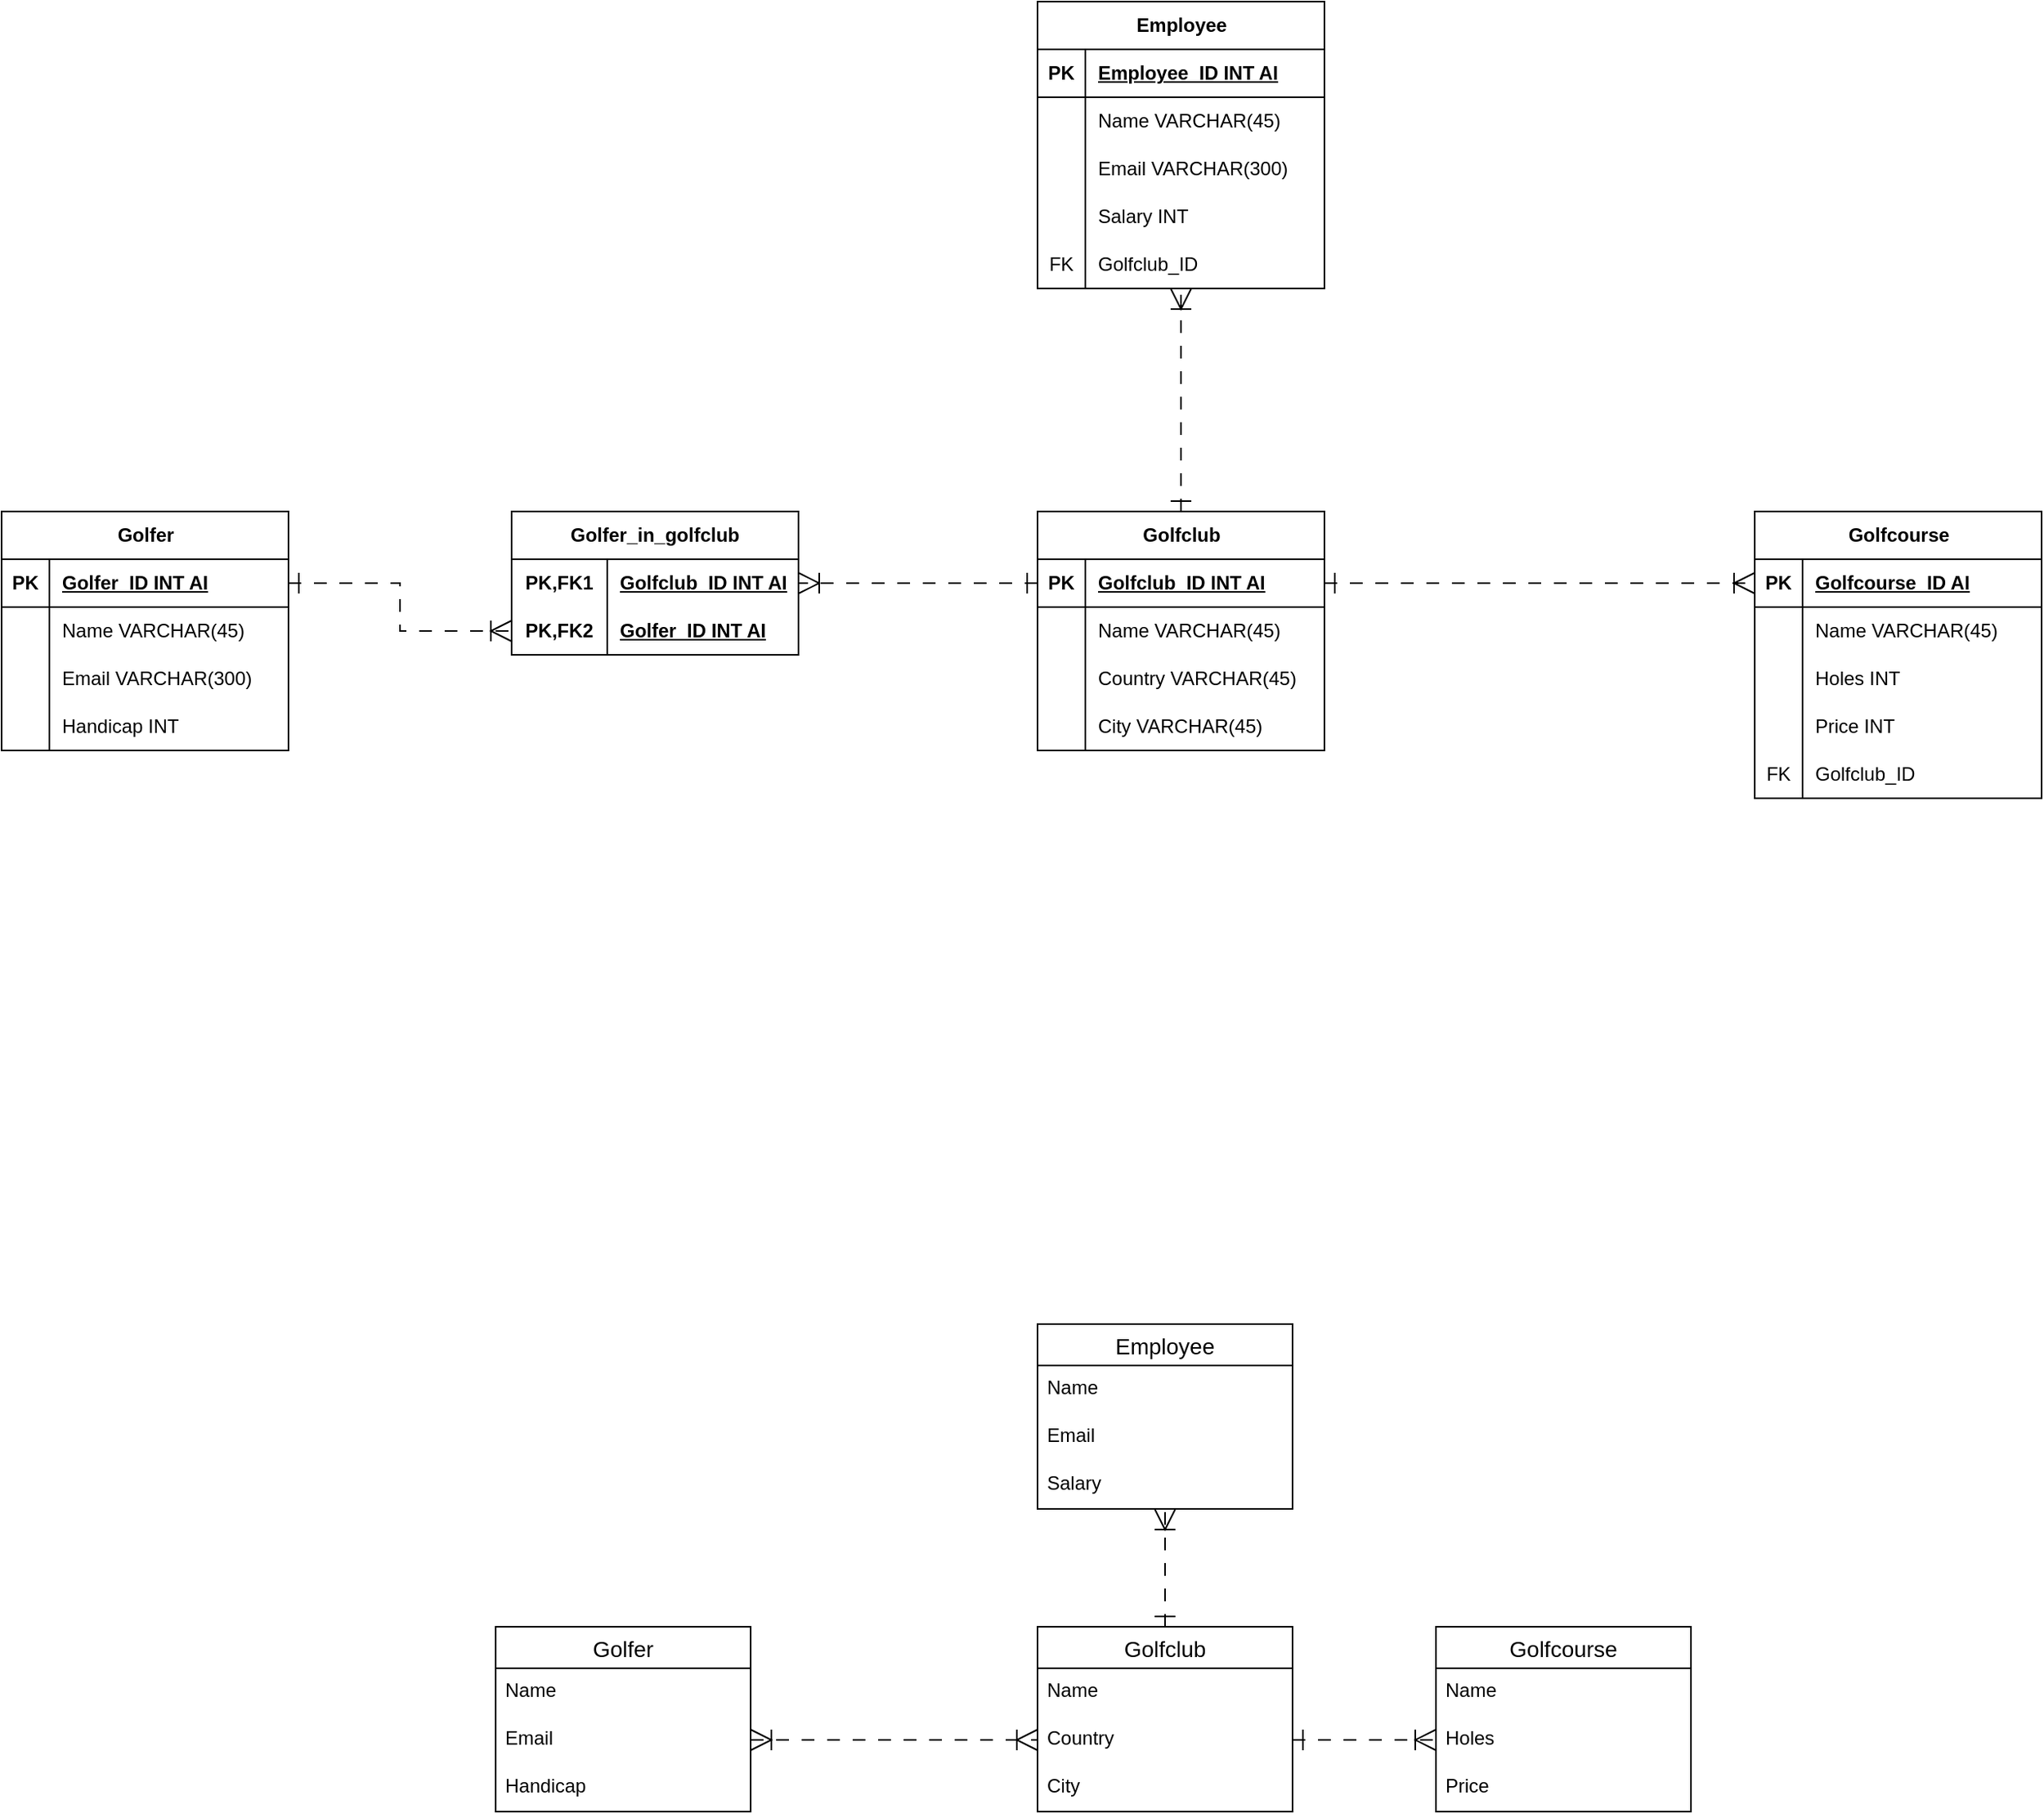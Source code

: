 <mxfile version="22.1.18" type="device">
  <diagram id="R2lEEEUBdFMjLlhIrx00" name="Page-1">
    <mxGraphModel dx="2528" dy="3124" grid="1" gridSize="10" guides="1" tooltips="1" connect="1" arrows="1" fold="1" page="1" pageScale="1" pageWidth="850" pageHeight="1100" math="0" shadow="0" extFonts="Permanent Marker^https://fonts.googleapis.com/css?family=Permanent+Marker">
      <root>
        <mxCell id="0" />
        <mxCell id="1" parent="0" />
        <mxCell id="pBUj-NzkhNR7equTTEae-1" value="Golfer" style="swimlane;fontStyle=0;childLayout=stackLayout;horizontal=1;startSize=26;horizontalStack=0;resizeParent=1;resizeParentMax=0;resizeLast=0;collapsible=1;marginBottom=0;align=center;fontSize=14;" parent="1" vertex="1">
          <mxGeometry x="-400" y="-700" width="160" height="116" as="geometry" />
        </mxCell>
        <mxCell id="pBUj-NzkhNR7equTTEae-2" value="Name" style="text;strokeColor=none;fillColor=none;spacingLeft=4;spacingRight=4;overflow=hidden;rotatable=0;points=[[0,0.5],[1,0.5]];portConstraint=eastwest;fontSize=12;whiteSpace=wrap;html=1;" parent="pBUj-NzkhNR7equTTEae-1" vertex="1">
          <mxGeometry y="26" width="160" height="30" as="geometry" />
        </mxCell>
        <mxCell id="pBUj-NzkhNR7equTTEae-3" value="Email" style="text;strokeColor=none;fillColor=none;spacingLeft=4;spacingRight=4;overflow=hidden;rotatable=0;points=[[0,0.5],[1,0.5]];portConstraint=eastwest;fontSize=12;whiteSpace=wrap;html=1;" parent="pBUj-NzkhNR7equTTEae-1" vertex="1">
          <mxGeometry y="56" width="160" height="30" as="geometry" />
        </mxCell>
        <mxCell id="pBUj-NzkhNR7equTTEae-4" value="Handicap" style="text;strokeColor=none;fillColor=none;spacingLeft=4;spacingRight=4;overflow=hidden;rotatable=0;points=[[0,0.5],[1,0.5]];portConstraint=eastwest;fontSize=12;whiteSpace=wrap;html=1;" parent="pBUj-NzkhNR7equTTEae-1" vertex="1">
          <mxGeometry y="86" width="160" height="30" as="geometry" />
        </mxCell>
        <mxCell id="pBUj-NzkhNR7equTTEae-5" style="edgeStyle=orthogonalEdgeStyle;rounded=0;orthogonalLoop=1;jettySize=auto;html=1;exitX=0.5;exitY=0;exitDx=0;exitDy=0;startArrow=ERone;startFill=0;endArrow=ERoneToMany;endFill=0;endSize=11;startSize=11;dashed=1;dashPattern=8 8;" parent="1" source="pBUj-NzkhNR7equTTEae-6" target="pBUj-NzkhNR7equTTEae-14" edge="1">
          <mxGeometry relative="1" as="geometry" />
        </mxCell>
        <mxCell id="pBUj-NzkhNR7equTTEae-6" value="Golfclub" style="swimlane;fontStyle=0;childLayout=stackLayout;horizontal=1;startSize=26;horizontalStack=0;resizeParent=1;resizeParentMax=0;resizeLast=0;collapsible=1;marginBottom=0;align=center;fontSize=14;" parent="1" vertex="1">
          <mxGeometry x="-60" y="-700" width="160" height="116" as="geometry" />
        </mxCell>
        <mxCell id="pBUj-NzkhNR7equTTEae-7" value="Name" style="text;strokeColor=none;fillColor=none;spacingLeft=4;spacingRight=4;overflow=hidden;rotatable=0;points=[[0,0.5],[1,0.5]];portConstraint=eastwest;fontSize=12;whiteSpace=wrap;html=1;" parent="pBUj-NzkhNR7equTTEae-6" vertex="1">
          <mxGeometry y="26" width="160" height="30" as="geometry" />
        </mxCell>
        <mxCell id="pBUj-NzkhNR7equTTEae-8" value="Country" style="text;strokeColor=none;fillColor=none;spacingLeft=4;spacingRight=4;overflow=hidden;rotatable=0;points=[[0,0.5],[1,0.5]];portConstraint=eastwest;fontSize=12;whiteSpace=wrap;html=1;" parent="pBUj-NzkhNR7equTTEae-6" vertex="1">
          <mxGeometry y="56" width="160" height="30" as="geometry" />
        </mxCell>
        <mxCell id="pBUj-NzkhNR7equTTEae-9" value="City" style="text;strokeColor=none;fillColor=none;spacingLeft=4;spacingRight=4;overflow=hidden;rotatable=0;points=[[0,0.5],[1,0.5]];portConstraint=eastwest;fontSize=12;whiteSpace=wrap;html=1;" parent="pBUj-NzkhNR7equTTEae-6" vertex="1">
          <mxGeometry y="86" width="160" height="30" as="geometry" />
        </mxCell>
        <mxCell id="pBUj-NzkhNR7equTTEae-10" value="Golfcourse" style="swimlane;fontStyle=0;childLayout=stackLayout;horizontal=1;startSize=26;horizontalStack=0;resizeParent=1;resizeParentMax=0;resizeLast=0;collapsible=1;marginBottom=0;align=center;fontSize=14;" parent="1" vertex="1">
          <mxGeometry x="190" y="-700" width="160" height="116" as="geometry" />
        </mxCell>
        <mxCell id="pBUj-NzkhNR7equTTEae-11" value="Name" style="text;strokeColor=none;fillColor=none;spacingLeft=4;spacingRight=4;overflow=hidden;rotatable=0;points=[[0,0.5],[1,0.5]];portConstraint=eastwest;fontSize=12;whiteSpace=wrap;html=1;" parent="pBUj-NzkhNR7equTTEae-10" vertex="1">
          <mxGeometry y="26" width="160" height="30" as="geometry" />
        </mxCell>
        <mxCell id="pBUj-NzkhNR7equTTEae-12" value="Holes" style="text;strokeColor=none;fillColor=none;spacingLeft=4;spacingRight=4;overflow=hidden;rotatable=0;points=[[0,0.5],[1,0.5]];portConstraint=eastwest;fontSize=12;whiteSpace=wrap;html=1;" parent="pBUj-NzkhNR7equTTEae-10" vertex="1">
          <mxGeometry y="56" width="160" height="30" as="geometry" />
        </mxCell>
        <mxCell id="pBUj-NzkhNR7equTTEae-13" value="Price" style="text;strokeColor=none;fillColor=none;spacingLeft=4;spacingRight=4;overflow=hidden;rotatable=0;points=[[0,0.5],[1,0.5]];portConstraint=eastwest;fontSize=12;whiteSpace=wrap;html=1;" parent="pBUj-NzkhNR7equTTEae-10" vertex="1">
          <mxGeometry y="86" width="160" height="30" as="geometry" />
        </mxCell>
        <mxCell id="pBUj-NzkhNR7equTTEae-14" value="Employee" style="swimlane;fontStyle=0;childLayout=stackLayout;horizontal=1;startSize=26;horizontalStack=0;resizeParent=1;resizeParentMax=0;resizeLast=0;collapsible=1;marginBottom=0;align=center;fontSize=14;" parent="1" vertex="1">
          <mxGeometry x="-60" y="-890" width="160" height="116" as="geometry" />
        </mxCell>
        <mxCell id="pBUj-NzkhNR7equTTEae-15" value="Name" style="text;strokeColor=none;fillColor=none;spacingLeft=4;spacingRight=4;overflow=hidden;rotatable=0;points=[[0,0.5],[1,0.5]];portConstraint=eastwest;fontSize=12;whiteSpace=wrap;html=1;" parent="pBUj-NzkhNR7equTTEae-14" vertex="1">
          <mxGeometry y="26" width="160" height="30" as="geometry" />
        </mxCell>
        <mxCell id="pBUj-NzkhNR7equTTEae-16" value="Email" style="text;strokeColor=none;fillColor=none;spacingLeft=4;spacingRight=4;overflow=hidden;rotatable=0;points=[[0,0.5],[1,0.5]];portConstraint=eastwest;fontSize=12;whiteSpace=wrap;html=1;" parent="pBUj-NzkhNR7equTTEae-14" vertex="1">
          <mxGeometry y="56" width="160" height="30" as="geometry" />
        </mxCell>
        <mxCell id="pBUj-NzkhNR7equTTEae-17" value="Salary" style="text;strokeColor=none;fillColor=none;spacingLeft=4;spacingRight=4;overflow=hidden;rotatable=0;points=[[0,0.5],[1,0.5]];portConstraint=eastwest;fontSize=12;whiteSpace=wrap;html=1;" parent="pBUj-NzkhNR7equTTEae-14" vertex="1">
          <mxGeometry y="86" width="160" height="30" as="geometry" />
        </mxCell>
        <mxCell id="pBUj-NzkhNR7equTTEae-18" style="edgeStyle=orthogonalEdgeStyle;rounded=0;orthogonalLoop=1;jettySize=auto;html=1;exitX=1;exitY=0.5;exitDx=0;exitDy=0;entryX=0;entryY=0.5;entryDx=0;entryDy=0;startArrow=ERoneToMany;startFill=0;endArrow=ERoneToMany;endFill=0;dashed=1;dashPattern=8 8;endSize=11;startSize=11;" parent="1" source="pBUj-NzkhNR7equTTEae-3" target="pBUj-NzkhNR7equTTEae-8" edge="1">
          <mxGeometry relative="1" as="geometry" />
        </mxCell>
        <mxCell id="pBUj-NzkhNR7equTTEae-19" style="edgeStyle=orthogonalEdgeStyle;rounded=0;orthogonalLoop=1;jettySize=auto;html=1;exitX=1;exitY=0.5;exitDx=0;exitDy=0;entryX=0;entryY=0.5;entryDx=0;entryDy=0;endArrow=ERoneToMany;endFill=0;startArrow=ERone;startFill=0;endSize=11;startSize=11;dashed=1;dashPattern=8 8;" parent="1" source="pBUj-NzkhNR7equTTEae-8" target="pBUj-NzkhNR7equTTEae-12" edge="1">
          <mxGeometry relative="1" as="geometry" />
        </mxCell>
        <mxCell id="pBUj-NzkhNR7equTTEae-20" style="edgeStyle=orthogonalEdgeStyle;rounded=0;orthogonalLoop=1;jettySize=auto;html=1;exitX=0.5;exitY=0;exitDx=0;exitDy=0;endArrow=ERoneToMany;endFill=0;startArrow=ERone;startFill=0;dashed=1;dashPattern=8 8;endSize=11;startSize=11;" parent="1" source="pBUj-NzkhNR7equTTEae-21" target="pBUj-NzkhNR7equTTEae-47" edge="1">
          <mxGeometry relative="1" as="geometry" />
        </mxCell>
        <mxCell id="pBUj-NzkhNR7equTTEae-21" value="Golfclub" style="shape=table;startSize=30;container=1;collapsible=1;childLayout=tableLayout;fixedRows=1;rowLines=0;fontStyle=1;align=center;resizeLast=1;html=1;" parent="1" vertex="1">
          <mxGeometry x="-60" y="-1400" width="180" height="150" as="geometry" />
        </mxCell>
        <mxCell id="pBUj-NzkhNR7equTTEae-22" value="" style="shape=tableRow;horizontal=0;startSize=0;swimlaneHead=0;swimlaneBody=0;fillColor=none;collapsible=0;dropTarget=0;points=[[0,0.5],[1,0.5]];portConstraint=eastwest;top=0;left=0;right=0;bottom=1;" parent="pBUj-NzkhNR7equTTEae-21" vertex="1">
          <mxGeometry y="30" width="180" height="30" as="geometry" />
        </mxCell>
        <mxCell id="pBUj-NzkhNR7equTTEae-23" value="PK" style="shape=partialRectangle;connectable=0;fillColor=none;top=0;left=0;bottom=0;right=0;fontStyle=1;overflow=hidden;whiteSpace=wrap;html=1;" parent="pBUj-NzkhNR7equTTEae-22" vertex="1">
          <mxGeometry width="30" height="30" as="geometry">
            <mxRectangle width="30" height="30" as="alternateBounds" />
          </mxGeometry>
        </mxCell>
        <mxCell id="pBUj-NzkhNR7equTTEae-24" value="Golfclub_ID INT AI" style="shape=partialRectangle;connectable=0;fillColor=none;top=0;left=0;bottom=0;right=0;align=left;spacingLeft=6;fontStyle=5;overflow=hidden;whiteSpace=wrap;html=1;" parent="pBUj-NzkhNR7equTTEae-22" vertex="1">
          <mxGeometry x="30" width="150" height="30" as="geometry">
            <mxRectangle width="150" height="30" as="alternateBounds" />
          </mxGeometry>
        </mxCell>
        <mxCell id="pBUj-NzkhNR7equTTEae-25" value="" style="shape=tableRow;horizontal=0;startSize=0;swimlaneHead=0;swimlaneBody=0;fillColor=none;collapsible=0;dropTarget=0;points=[[0,0.5],[1,0.5]];portConstraint=eastwest;top=0;left=0;right=0;bottom=0;" parent="pBUj-NzkhNR7equTTEae-21" vertex="1">
          <mxGeometry y="60" width="180" height="30" as="geometry" />
        </mxCell>
        <mxCell id="pBUj-NzkhNR7equTTEae-26" value="" style="shape=partialRectangle;connectable=0;fillColor=none;top=0;left=0;bottom=0;right=0;editable=1;overflow=hidden;whiteSpace=wrap;html=1;" parent="pBUj-NzkhNR7equTTEae-25" vertex="1">
          <mxGeometry width="30" height="30" as="geometry">
            <mxRectangle width="30" height="30" as="alternateBounds" />
          </mxGeometry>
        </mxCell>
        <mxCell id="pBUj-NzkhNR7equTTEae-27" value="Name VARCHAR(45)" style="shape=partialRectangle;connectable=0;fillColor=none;top=0;left=0;bottom=0;right=0;align=left;spacingLeft=6;overflow=hidden;whiteSpace=wrap;html=1;" parent="pBUj-NzkhNR7equTTEae-25" vertex="1">
          <mxGeometry x="30" width="150" height="30" as="geometry">
            <mxRectangle width="150" height="30" as="alternateBounds" />
          </mxGeometry>
        </mxCell>
        <mxCell id="pBUj-NzkhNR7equTTEae-28" value="" style="shape=tableRow;horizontal=0;startSize=0;swimlaneHead=0;swimlaneBody=0;fillColor=none;collapsible=0;dropTarget=0;points=[[0,0.5],[1,0.5]];portConstraint=eastwest;top=0;left=0;right=0;bottom=0;" parent="pBUj-NzkhNR7equTTEae-21" vertex="1">
          <mxGeometry y="90" width="180" height="30" as="geometry" />
        </mxCell>
        <mxCell id="pBUj-NzkhNR7equTTEae-29" value="" style="shape=partialRectangle;connectable=0;fillColor=none;top=0;left=0;bottom=0;right=0;editable=1;overflow=hidden;whiteSpace=wrap;html=1;" parent="pBUj-NzkhNR7equTTEae-28" vertex="1">
          <mxGeometry width="30" height="30" as="geometry">
            <mxRectangle width="30" height="30" as="alternateBounds" />
          </mxGeometry>
        </mxCell>
        <mxCell id="pBUj-NzkhNR7equTTEae-30" value="Country VARCHAR(45)" style="shape=partialRectangle;connectable=0;fillColor=none;top=0;left=0;bottom=0;right=0;align=left;spacingLeft=6;overflow=hidden;whiteSpace=wrap;html=1;" parent="pBUj-NzkhNR7equTTEae-28" vertex="1">
          <mxGeometry x="30" width="150" height="30" as="geometry">
            <mxRectangle width="150" height="30" as="alternateBounds" />
          </mxGeometry>
        </mxCell>
        <mxCell id="pBUj-NzkhNR7equTTEae-31" value="" style="shape=tableRow;horizontal=0;startSize=0;swimlaneHead=0;swimlaneBody=0;fillColor=none;collapsible=0;dropTarget=0;points=[[0,0.5],[1,0.5]];portConstraint=eastwest;top=0;left=0;right=0;bottom=0;" parent="pBUj-NzkhNR7equTTEae-21" vertex="1">
          <mxGeometry y="120" width="180" height="30" as="geometry" />
        </mxCell>
        <mxCell id="pBUj-NzkhNR7equTTEae-32" value="" style="shape=partialRectangle;connectable=0;fillColor=none;top=0;left=0;bottom=0;right=0;editable=1;overflow=hidden;whiteSpace=wrap;html=1;" parent="pBUj-NzkhNR7equTTEae-31" vertex="1">
          <mxGeometry width="30" height="30" as="geometry">
            <mxRectangle width="30" height="30" as="alternateBounds" />
          </mxGeometry>
        </mxCell>
        <mxCell id="pBUj-NzkhNR7equTTEae-33" value="City VARCHAR(45)" style="shape=partialRectangle;connectable=0;fillColor=none;top=0;left=0;bottom=0;right=0;align=left;spacingLeft=6;overflow=hidden;whiteSpace=wrap;html=1;" parent="pBUj-NzkhNR7equTTEae-31" vertex="1">
          <mxGeometry x="30" width="150" height="30" as="geometry">
            <mxRectangle width="150" height="30" as="alternateBounds" />
          </mxGeometry>
        </mxCell>
        <mxCell id="pBUj-NzkhNR7equTTEae-34" value="Golfer" style="shape=table;startSize=30;container=1;collapsible=1;childLayout=tableLayout;fixedRows=1;rowLines=0;fontStyle=1;align=center;resizeLast=1;html=1;" parent="1" vertex="1">
          <mxGeometry x="-710" y="-1400" width="180" height="150" as="geometry" />
        </mxCell>
        <mxCell id="pBUj-NzkhNR7equTTEae-35" value="" style="shape=tableRow;horizontal=0;startSize=0;swimlaneHead=0;swimlaneBody=0;fillColor=none;collapsible=0;dropTarget=0;points=[[0,0.5],[1,0.5]];portConstraint=eastwest;top=0;left=0;right=0;bottom=1;" parent="pBUj-NzkhNR7equTTEae-34" vertex="1">
          <mxGeometry y="30" width="180" height="30" as="geometry" />
        </mxCell>
        <mxCell id="pBUj-NzkhNR7equTTEae-36" value="PK" style="shape=partialRectangle;connectable=0;fillColor=none;top=0;left=0;bottom=0;right=0;fontStyle=1;overflow=hidden;whiteSpace=wrap;html=1;" parent="pBUj-NzkhNR7equTTEae-35" vertex="1">
          <mxGeometry width="30" height="30" as="geometry">
            <mxRectangle width="30" height="30" as="alternateBounds" />
          </mxGeometry>
        </mxCell>
        <mxCell id="pBUj-NzkhNR7equTTEae-37" value="Golfer_ID INT AI" style="shape=partialRectangle;connectable=0;fillColor=none;top=0;left=0;bottom=0;right=0;align=left;spacingLeft=6;fontStyle=5;overflow=hidden;whiteSpace=wrap;html=1;" parent="pBUj-NzkhNR7equTTEae-35" vertex="1">
          <mxGeometry x="30" width="150" height="30" as="geometry">
            <mxRectangle width="150" height="30" as="alternateBounds" />
          </mxGeometry>
        </mxCell>
        <mxCell id="pBUj-NzkhNR7equTTEae-38" value="" style="shape=tableRow;horizontal=0;startSize=0;swimlaneHead=0;swimlaneBody=0;fillColor=none;collapsible=0;dropTarget=0;points=[[0,0.5],[1,0.5]];portConstraint=eastwest;top=0;left=0;right=0;bottom=0;" parent="pBUj-NzkhNR7equTTEae-34" vertex="1">
          <mxGeometry y="60" width="180" height="30" as="geometry" />
        </mxCell>
        <mxCell id="pBUj-NzkhNR7equTTEae-39" value="" style="shape=partialRectangle;connectable=0;fillColor=none;top=0;left=0;bottom=0;right=0;editable=1;overflow=hidden;whiteSpace=wrap;html=1;" parent="pBUj-NzkhNR7equTTEae-38" vertex="1">
          <mxGeometry width="30" height="30" as="geometry">
            <mxRectangle width="30" height="30" as="alternateBounds" />
          </mxGeometry>
        </mxCell>
        <mxCell id="pBUj-NzkhNR7equTTEae-40" value="Name VARCHAR(45)" style="shape=partialRectangle;connectable=0;fillColor=none;top=0;left=0;bottom=0;right=0;align=left;spacingLeft=6;overflow=hidden;whiteSpace=wrap;html=1;" parent="pBUj-NzkhNR7equTTEae-38" vertex="1">
          <mxGeometry x="30" width="150" height="30" as="geometry">
            <mxRectangle width="150" height="30" as="alternateBounds" />
          </mxGeometry>
        </mxCell>
        <mxCell id="pBUj-NzkhNR7equTTEae-41" value="" style="shape=tableRow;horizontal=0;startSize=0;swimlaneHead=0;swimlaneBody=0;fillColor=none;collapsible=0;dropTarget=0;points=[[0,0.5],[1,0.5]];portConstraint=eastwest;top=0;left=0;right=0;bottom=0;" parent="pBUj-NzkhNR7equTTEae-34" vertex="1">
          <mxGeometry y="90" width="180" height="30" as="geometry" />
        </mxCell>
        <mxCell id="pBUj-NzkhNR7equTTEae-42" value="" style="shape=partialRectangle;connectable=0;fillColor=none;top=0;left=0;bottom=0;right=0;editable=1;overflow=hidden;whiteSpace=wrap;html=1;" parent="pBUj-NzkhNR7equTTEae-41" vertex="1">
          <mxGeometry width="30" height="30" as="geometry">
            <mxRectangle width="30" height="30" as="alternateBounds" />
          </mxGeometry>
        </mxCell>
        <mxCell id="pBUj-NzkhNR7equTTEae-43" value="Email VARCHAR(300)" style="shape=partialRectangle;connectable=0;fillColor=none;top=0;left=0;bottom=0;right=0;align=left;spacingLeft=6;overflow=hidden;whiteSpace=wrap;html=1;" parent="pBUj-NzkhNR7equTTEae-41" vertex="1">
          <mxGeometry x="30" width="150" height="30" as="geometry">
            <mxRectangle width="150" height="30" as="alternateBounds" />
          </mxGeometry>
        </mxCell>
        <mxCell id="pBUj-NzkhNR7equTTEae-44" value="" style="shape=tableRow;horizontal=0;startSize=0;swimlaneHead=0;swimlaneBody=0;fillColor=none;collapsible=0;dropTarget=0;points=[[0,0.5],[1,0.5]];portConstraint=eastwest;top=0;left=0;right=0;bottom=0;" parent="pBUj-NzkhNR7equTTEae-34" vertex="1">
          <mxGeometry y="120" width="180" height="30" as="geometry" />
        </mxCell>
        <mxCell id="pBUj-NzkhNR7equTTEae-45" value="" style="shape=partialRectangle;connectable=0;fillColor=none;top=0;left=0;bottom=0;right=0;editable=1;overflow=hidden;whiteSpace=wrap;html=1;" parent="pBUj-NzkhNR7equTTEae-44" vertex="1">
          <mxGeometry width="30" height="30" as="geometry">
            <mxRectangle width="30" height="30" as="alternateBounds" />
          </mxGeometry>
        </mxCell>
        <mxCell id="pBUj-NzkhNR7equTTEae-46" value="Handicap INT" style="shape=partialRectangle;connectable=0;fillColor=none;top=0;left=0;bottom=0;right=0;align=left;spacingLeft=6;overflow=hidden;whiteSpace=wrap;html=1;" parent="pBUj-NzkhNR7equTTEae-44" vertex="1">
          <mxGeometry x="30" width="150" height="30" as="geometry">
            <mxRectangle width="150" height="30" as="alternateBounds" />
          </mxGeometry>
        </mxCell>
        <mxCell id="pBUj-NzkhNR7equTTEae-47" value="Employee" style="shape=table;startSize=30;container=1;collapsible=1;childLayout=tableLayout;fixedRows=1;rowLines=0;fontStyle=1;align=center;resizeLast=1;html=1;" parent="1" vertex="1">
          <mxGeometry x="-60" y="-1720" width="180" height="180" as="geometry" />
        </mxCell>
        <mxCell id="pBUj-NzkhNR7equTTEae-48" value="" style="shape=tableRow;horizontal=0;startSize=0;swimlaneHead=0;swimlaneBody=0;fillColor=none;collapsible=0;dropTarget=0;points=[[0,0.5],[1,0.5]];portConstraint=eastwest;top=0;left=0;right=0;bottom=1;" parent="pBUj-NzkhNR7equTTEae-47" vertex="1">
          <mxGeometry y="30" width="180" height="30" as="geometry" />
        </mxCell>
        <mxCell id="pBUj-NzkhNR7equTTEae-49" value="PK" style="shape=partialRectangle;connectable=0;fillColor=none;top=0;left=0;bottom=0;right=0;fontStyle=1;overflow=hidden;whiteSpace=wrap;html=1;" parent="pBUj-NzkhNR7equTTEae-48" vertex="1">
          <mxGeometry width="30" height="30" as="geometry">
            <mxRectangle width="30" height="30" as="alternateBounds" />
          </mxGeometry>
        </mxCell>
        <mxCell id="pBUj-NzkhNR7equTTEae-50" value="Employee_ID INT AI" style="shape=partialRectangle;connectable=0;fillColor=none;top=0;left=0;bottom=0;right=0;align=left;spacingLeft=6;fontStyle=5;overflow=hidden;whiteSpace=wrap;html=1;" parent="pBUj-NzkhNR7equTTEae-48" vertex="1">
          <mxGeometry x="30" width="150" height="30" as="geometry">
            <mxRectangle width="150" height="30" as="alternateBounds" />
          </mxGeometry>
        </mxCell>
        <mxCell id="pBUj-NzkhNR7equTTEae-51" value="" style="shape=tableRow;horizontal=0;startSize=0;swimlaneHead=0;swimlaneBody=0;fillColor=none;collapsible=0;dropTarget=0;points=[[0,0.5],[1,0.5]];portConstraint=eastwest;top=0;left=0;right=0;bottom=0;" parent="pBUj-NzkhNR7equTTEae-47" vertex="1">
          <mxGeometry y="60" width="180" height="30" as="geometry" />
        </mxCell>
        <mxCell id="pBUj-NzkhNR7equTTEae-52" value="" style="shape=partialRectangle;connectable=0;fillColor=none;top=0;left=0;bottom=0;right=0;editable=1;overflow=hidden;whiteSpace=wrap;html=1;" parent="pBUj-NzkhNR7equTTEae-51" vertex="1">
          <mxGeometry width="30" height="30" as="geometry">
            <mxRectangle width="30" height="30" as="alternateBounds" />
          </mxGeometry>
        </mxCell>
        <mxCell id="pBUj-NzkhNR7equTTEae-53" value="Name VARCHAR(45)" style="shape=partialRectangle;connectable=0;fillColor=none;top=0;left=0;bottom=0;right=0;align=left;spacingLeft=6;overflow=hidden;whiteSpace=wrap;html=1;" parent="pBUj-NzkhNR7equTTEae-51" vertex="1">
          <mxGeometry x="30" width="150" height="30" as="geometry">
            <mxRectangle width="150" height="30" as="alternateBounds" />
          </mxGeometry>
        </mxCell>
        <mxCell id="pBUj-NzkhNR7equTTEae-54" value="" style="shape=tableRow;horizontal=0;startSize=0;swimlaneHead=0;swimlaneBody=0;fillColor=none;collapsible=0;dropTarget=0;points=[[0,0.5],[1,0.5]];portConstraint=eastwest;top=0;left=0;right=0;bottom=0;" parent="pBUj-NzkhNR7equTTEae-47" vertex="1">
          <mxGeometry y="90" width="180" height="30" as="geometry" />
        </mxCell>
        <mxCell id="pBUj-NzkhNR7equTTEae-55" value="" style="shape=partialRectangle;connectable=0;fillColor=none;top=0;left=0;bottom=0;right=0;editable=1;overflow=hidden;whiteSpace=wrap;html=1;" parent="pBUj-NzkhNR7equTTEae-54" vertex="1">
          <mxGeometry width="30" height="30" as="geometry">
            <mxRectangle width="30" height="30" as="alternateBounds" />
          </mxGeometry>
        </mxCell>
        <mxCell id="pBUj-NzkhNR7equTTEae-56" value="Email VARCHAR(300)" style="shape=partialRectangle;connectable=0;fillColor=none;top=0;left=0;bottom=0;right=0;align=left;spacingLeft=6;overflow=hidden;whiteSpace=wrap;html=1;" parent="pBUj-NzkhNR7equTTEae-54" vertex="1">
          <mxGeometry x="30" width="150" height="30" as="geometry">
            <mxRectangle width="150" height="30" as="alternateBounds" />
          </mxGeometry>
        </mxCell>
        <mxCell id="pBUj-NzkhNR7equTTEae-57" value="" style="shape=tableRow;horizontal=0;startSize=0;swimlaneHead=0;swimlaneBody=0;fillColor=none;collapsible=0;dropTarget=0;points=[[0,0.5],[1,0.5]];portConstraint=eastwest;top=0;left=0;right=0;bottom=0;" parent="pBUj-NzkhNR7equTTEae-47" vertex="1">
          <mxGeometry y="120" width="180" height="30" as="geometry" />
        </mxCell>
        <mxCell id="pBUj-NzkhNR7equTTEae-58" value="" style="shape=partialRectangle;connectable=0;fillColor=none;top=0;left=0;bottom=0;right=0;editable=1;overflow=hidden;whiteSpace=wrap;html=1;" parent="pBUj-NzkhNR7equTTEae-57" vertex="1">
          <mxGeometry width="30" height="30" as="geometry">
            <mxRectangle width="30" height="30" as="alternateBounds" />
          </mxGeometry>
        </mxCell>
        <mxCell id="pBUj-NzkhNR7equTTEae-59" value="Salary INT" style="shape=partialRectangle;connectable=0;fillColor=none;top=0;left=0;bottom=0;right=0;align=left;spacingLeft=6;overflow=hidden;whiteSpace=wrap;html=1;" parent="pBUj-NzkhNR7equTTEae-57" vertex="1">
          <mxGeometry x="30" width="150" height="30" as="geometry">
            <mxRectangle width="150" height="30" as="alternateBounds" />
          </mxGeometry>
        </mxCell>
        <mxCell id="pBUj-NzkhNR7equTTEae-86" value="" style="shape=tableRow;horizontal=0;startSize=0;swimlaneHead=0;swimlaneBody=0;fillColor=none;collapsible=0;dropTarget=0;points=[[0,0.5],[1,0.5]];portConstraint=eastwest;top=0;left=0;right=0;bottom=0;" parent="pBUj-NzkhNR7equTTEae-47" vertex="1">
          <mxGeometry y="150" width="180" height="30" as="geometry" />
        </mxCell>
        <mxCell id="pBUj-NzkhNR7equTTEae-87" value="FK" style="shape=partialRectangle;connectable=0;fillColor=none;top=0;left=0;bottom=0;right=0;editable=1;overflow=hidden;whiteSpace=wrap;html=1;" parent="pBUj-NzkhNR7equTTEae-86" vertex="1">
          <mxGeometry width="30" height="30" as="geometry">
            <mxRectangle width="30" height="30" as="alternateBounds" />
          </mxGeometry>
        </mxCell>
        <mxCell id="pBUj-NzkhNR7equTTEae-88" value="Golfclub_ID" style="shape=partialRectangle;connectable=0;fillColor=none;top=0;left=0;bottom=0;right=0;align=left;spacingLeft=6;overflow=hidden;whiteSpace=wrap;html=1;" parent="pBUj-NzkhNR7equTTEae-86" vertex="1">
          <mxGeometry x="30" width="150" height="30" as="geometry">
            <mxRectangle width="150" height="30" as="alternateBounds" />
          </mxGeometry>
        </mxCell>
        <mxCell id="pBUj-NzkhNR7equTTEae-60" value="Golfcourse" style="shape=table;startSize=30;container=1;collapsible=1;childLayout=tableLayout;fixedRows=1;rowLines=0;fontStyle=1;align=center;resizeLast=1;html=1;" parent="1" vertex="1">
          <mxGeometry x="390" y="-1400" width="180" height="180" as="geometry" />
        </mxCell>
        <mxCell id="pBUj-NzkhNR7equTTEae-61" value="" style="shape=tableRow;horizontal=0;startSize=0;swimlaneHead=0;swimlaneBody=0;fillColor=none;collapsible=0;dropTarget=0;points=[[0,0.5],[1,0.5]];portConstraint=eastwest;top=0;left=0;right=0;bottom=1;" parent="pBUj-NzkhNR7equTTEae-60" vertex="1">
          <mxGeometry y="30" width="180" height="30" as="geometry" />
        </mxCell>
        <mxCell id="pBUj-NzkhNR7equTTEae-62" value="PK" style="shape=partialRectangle;connectable=0;fillColor=none;top=0;left=0;bottom=0;right=0;fontStyle=1;overflow=hidden;whiteSpace=wrap;html=1;" parent="pBUj-NzkhNR7equTTEae-61" vertex="1">
          <mxGeometry width="30" height="30" as="geometry">
            <mxRectangle width="30" height="30" as="alternateBounds" />
          </mxGeometry>
        </mxCell>
        <mxCell id="pBUj-NzkhNR7equTTEae-63" value="Golfcourse_ID AI" style="shape=partialRectangle;connectable=0;fillColor=none;top=0;left=0;bottom=0;right=0;align=left;spacingLeft=6;fontStyle=5;overflow=hidden;whiteSpace=wrap;html=1;" parent="pBUj-NzkhNR7equTTEae-61" vertex="1">
          <mxGeometry x="30" width="150" height="30" as="geometry">
            <mxRectangle width="150" height="30" as="alternateBounds" />
          </mxGeometry>
        </mxCell>
        <mxCell id="pBUj-NzkhNR7equTTEae-64" value="" style="shape=tableRow;horizontal=0;startSize=0;swimlaneHead=0;swimlaneBody=0;fillColor=none;collapsible=0;dropTarget=0;points=[[0,0.5],[1,0.5]];portConstraint=eastwest;top=0;left=0;right=0;bottom=0;" parent="pBUj-NzkhNR7equTTEae-60" vertex="1">
          <mxGeometry y="60" width="180" height="30" as="geometry" />
        </mxCell>
        <mxCell id="pBUj-NzkhNR7equTTEae-65" value="" style="shape=partialRectangle;connectable=0;fillColor=none;top=0;left=0;bottom=0;right=0;editable=1;overflow=hidden;whiteSpace=wrap;html=1;" parent="pBUj-NzkhNR7equTTEae-64" vertex="1">
          <mxGeometry width="30" height="30" as="geometry">
            <mxRectangle width="30" height="30" as="alternateBounds" />
          </mxGeometry>
        </mxCell>
        <mxCell id="pBUj-NzkhNR7equTTEae-66" value="Name VARCHAR(45)" style="shape=partialRectangle;connectable=0;fillColor=none;top=0;left=0;bottom=0;right=0;align=left;spacingLeft=6;overflow=hidden;whiteSpace=wrap;html=1;" parent="pBUj-NzkhNR7equTTEae-64" vertex="1">
          <mxGeometry x="30" width="150" height="30" as="geometry">
            <mxRectangle width="150" height="30" as="alternateBounds" />
          </mxGeometry>
        </mxCell>
        <mxCell id="pBUj-NzkhNR7equTTEae-67" value="" style="shape=tableRow;horizontal=0;startSize=0;swimlaneHead=0;swimlaneBody=0;fillColor=none;collapsible=0;dropTarget=0;points=[[0,0.5],[1,0.5]];portConstraint=eastwest;top=0;left=0;right=0;bottom=0;" parent="pBUj-NzkhNR7equTTEae-60" vertex="1">
          <mxGeometry y="90" width="180" height="30" as="geometry" />
        </mxCell>
        <mxCell id="pBUj-NzkhNR7equTTEae-68" value="" style="shape=partialRectangle;connectable=0;fillColor=none;top=0;left=0;bottom=0;right=0;editable=1;overflow=hidden;whiteSpace=wrap;html=1;" parent="pBUj-NzkhNR7equTTEae-67" vertex="1">
          <mxGeometry width="30" height="30" as="geometry">
            <mxRectangle width="30" height="30" as="alternateBounds" />
          </mxGeometry>
        </mxCell>
        <mxCell id="pBUj-NzkhNR7equTTEae-69" value="Holes INT" style="shape=partialRectangle;connectable=0;fillColor=none;top=0;left=0;bottom=0;right=0;align=left;spacingLeft=6;overflow=hidden;whiteSpace=wrap;html=1;" parent="pBUj-NzkhNR7equTTEae-67" vertex="1">
          <mxGeometry x="30" width="150" height="30" as="geometry">
            <mxRectangle width="150" height="30" as="alternateBounds" />
          </mxGeometry>
        </mxCell>
        <mxCell id="pBUj-NzkhNR7equTTEae-70" value="" style="shape=tableRow;horizontal=0;startSize=0;swimlaneHead=0;swimlaneBody=0;fillColor=none;collapsible=0;dropTarget=0;points=[[0,0.5],[1,0.5]];portConstraint=eastwest;top=0;left=0;right=0;bottom=0;" parent="pBUj-NzkhNR7equTTEae-60" vertex="1">
          <mxGeometry y="120" width="180" height="30" as="geometry" />
        </mxCell>
        <mxCell id="pBUj-NzkhNR7equTTEae-71" value="" style="shape=partialRectangle;connectable=0;fillColor=none;top=0;left=0;bottom=0;right=0;editable=1;overflow=hidden;whiteSpace=wrap;html=1;" parent="pBUj-NzkhNR7equTTEae-70" vertex="1">
          <mxGeometry width="30" height="30" as="geometry">
            <mxRectangle width="30" height="30" as="alternateBounds" />
          </mxGeometry>
        </mxCell>
        <mxCell id="pBUj-NzkhNR7equTTEae-72" value="Price INT" style="shape=partialRectangle;connectable=0;fillColor=none;top=0;left=0;bottom=0;right=0;align=left;spacingLeft=6;overflow=hidden;whiteSpace=wrap;html=1;" parent="pBUj-NzkhNR7equTTEae-70" vertex="1">
          <mxGeometry x="30" width="150" height="30" as="geometry">
            <mxRectangle width="150" height="30" as="alternateBounds" />
          </mxGeometry>
        </mxCell>
        <mxCell id="pBUj-NzkhNR7equTTEae-73" value="" style="shape=tableRow;horizontal=0;startSize=0;swimlaneHead=0;swimlaneBody=0;fillColor=none;collapsible=0;dropTarget=0;points=[[0,0.5],[1,0.5]];portConstraint=eastwest;top=0;left=0;right=0;bottom=0;" parent="pBUj-NzkhNR7equTTEae-60" vertex="1">
          <mxGeometry y="150" width="180" height="30" as="geometry" />
        </mxCell>
        <mxCell id="pBUj-NzkhNR7equTTEae-74" value="FK" style="shape=partialRectangle;connectable=0;fillColor=none;top=0;left=0;bottom=0;right=0;editable=1;overflow=hidden;whiteSpace=wrap;html=1;" parent="pBUj-NzkhNR7equTTEae-73" vertex="1">
          <mxGeometry width="30" height="30" as="geometry">
            <mxRectangle width="30" height="30" as="alternateBounds" />
          </mxGeometry>
        </mxCell>
        <mxCell id="pBUj-NzkhNR7equTTEae-75" value="Golfclub_ID" style="shape=partialRectangle;connectable=0;fillColor=none;top=0;left=0;bottom=0;right=0;align=left;spacingLeft=6;overflow=hidden;whiteSpace=wrap;html=1;" parent="pBUj-NzkhNR7equTTEae-73" vertex="1">
          <mxGeometry x="30" width="150" height="30" as="geometry">
            <mxRectangle width="150" height="30" as="alternateBounds" />
          </mxGeometry>
        </mxCell>
        <mxCell id="pBUj-NzkhNR7equTTEae-76" value="Golfer_in_golfclub" style="shape=table;startSize=30;container=1;collapsible=1;childLayout=tableLayout;fixedRows=1;rowLines=0;fontStyle=1;align=center;resizeLast=1;html=1;whiteSpace=wrap;" parent="1" vertex="1">
          <mxGeometry x="-390" y="-1400" width="180" height="90" as="geometry" />
        </mxCell>
        <mxCell id="pBUj-NzkhNR7equTTEae-77" value="" style="shape=tableRow;horizontal=0;startSize=0;swimlaneHead=0;swimlaneBody=0;fillColor=none;collapsible=0;dropTarget=0;points=[[0,0.5],[1,0.5]];portConstraint=eastwest;top=0;left=0;right=0;bottom=0;html=1;" parent="pBUj-NzkhNR7equTTEae-76" vertex="1">
          <mxGeometry y="30" width="180" height="30" as="geometry" />
        </mxCell>
        <mxCell id="pBUj-NzkhNR7equTTEae-78" value="PK,FK1" style="shape=partialRectangle;connectable=0;fillColor=none;top=0;left=0;bottom=0;right=0;fontStyle=1;overflow=hidden;html=1;whiteSpace=wrap;" parent="pBUj-NzkhNR7equTTEae-77" vertex="1">
          <mxGeometry width="60" height="30" as="geometry">
            <mxRectangle width="60" height="30" as="alternateBounds" />
          </mxGeometry>
        </mxCell>
        <mxCell id="pBUj-NzkhNR7equTTEae-79" value="Golfclub_ID INT AI" style="shape=partialRectangle;connectable=0;fillColor=none;top=0;left=0;bottom=0;right=0;align=left;spacingLeft=6;fontStyle=5;overflow=hidden;html=1;whiteSpace=wrap;" parent="pBUj-NzkhNR7equTTEae-77" vertex="1">
          <mxGeometry x="60" width="120" height="30" as="geometry">
            <mxRectangle width="120" height="30" as="alternateBounds" />
          </mxGeometry>
        </mxCell>
        <mxCell id="pBUj-NzkhNR7equTTEae-80" value="" style="shape=tableRow;horizontal=0;startSize=0;swimlaneHead=0;swimlaneBody=0;fillColor=none;collapsible=0;dropTarget=0;points=[[0,0.5],[1,0.5]];portConstraint=eastwest;top=0;left=0;right=0;bottom=1;html=1;" parent="pBUj-NzkhNR7equTTEae-76" vertex="1">
          <mxGeometry y="60" width="180" height="30" as="geometry" />
        </mxCell>
        <mxCell id="pBUj-NzkhNR7equTTEae-81" value="PK,FK2" style="shape=partialRectangle;connectable=0;fillColor=none;top=0;left=0;bottom=0;right=0;fontStyle=1;overflow=hidden;html=1;whiteSpace=wrap;" parent="pBUj-NzkhNR7equTTEae-80" vertex="1">
          <mxGeometry width="60" height="30" as="geometry">
            <mxRectangle width="60" height="30" as="alternateBounds" />
          </mxGeometry>
        </mxCell>
        <mxCell id="pBUj-NzkhNR7equTTEae-82" value="Golfer_ID INT AI" style="shape=partialRectangle;connectable=0;fillColor=none;top=0;left=0;bottom=0;right=0;align=left;spacingLeft=6;fontStyle=5;overflow=hidden;html=1;whiteSpace=wrap;" parent="pBUj-NzkhNR7equTTEae-80" vertex="1">
          <mxGeometry x="60" width="120" height="30" as="geometry">
            <mxRectangle width="120" height="30" as="alternateBounds" />
          </mxGeometry>
        </mxCell>
        <mxCell id="pBUj-NzkhNR7equTTEae-83" style="edgeStyle=orthogonalEdgeStyle;rounded=0;orthogonalLoop=1;jettySize=auto;html=1;exitX=1;exitY=0.5;exitDx=0;exitDy=0;startArrow=ERone;startFill=0;endArrow=ERoneToMany;endFill=0;endSize=11;startSize=11;dashed=1;dashPattern=8 8;" parent="1" source="pBUj-NzkhNR7equTTEae-35" target="pBUj-NzkhNR7equTTEae-80" edge="1">
          <mxGeometry relative="1" as="geometry" />
        </mxCell>
        <mxCell id="pBUj-NzkhNR7equTTEae-84" style="edgeStyle=orthogonalEdgeStyle;rounded=0;orthogonalLoop=1;jettySize=auto;html=1;exitX=0;exitY=0.5;exitDx=0;exitDy=0;startArrow=ERone;startFill=0;endArrow=ERoneToMany;endFill=0;endSize=11;startSize=11;dashed=1;dashPattern=8 8;" parent="1" source="pBUj-NzkhNR7equTTEae-22" target="pBUj-NzkhNR7equTTEae-77" edge="1">
          <mxGeometry relative="1" as="geometry" />
        </mxCell>
        <mxCell id="pBUj-NzkhNR7equTTEae-85" style="edgeStyle=orthogonalEdgeStyle;rounded=0;orthogonalLoop=1;jettySize=auto;html=1;exitX=1;exitY=0.5;exitDx=0;exitDy=0;endArrow=ERoneToMany;endFill=0;startArrow=ERone;startFill=0;dashed=1;dashPattern=8 8;endSize=11;startSize=11;" parent="1" source="pBUj-NzkhNR7equTTEae-22" target="pBUj-NzkhNR7equTTEae-61" edge="1">
          <mxGeometry relative="1" as="geometry" />
        </mxCell>
      </root>
    </mxGraphModel>
  </diagram>
</mxfile>
